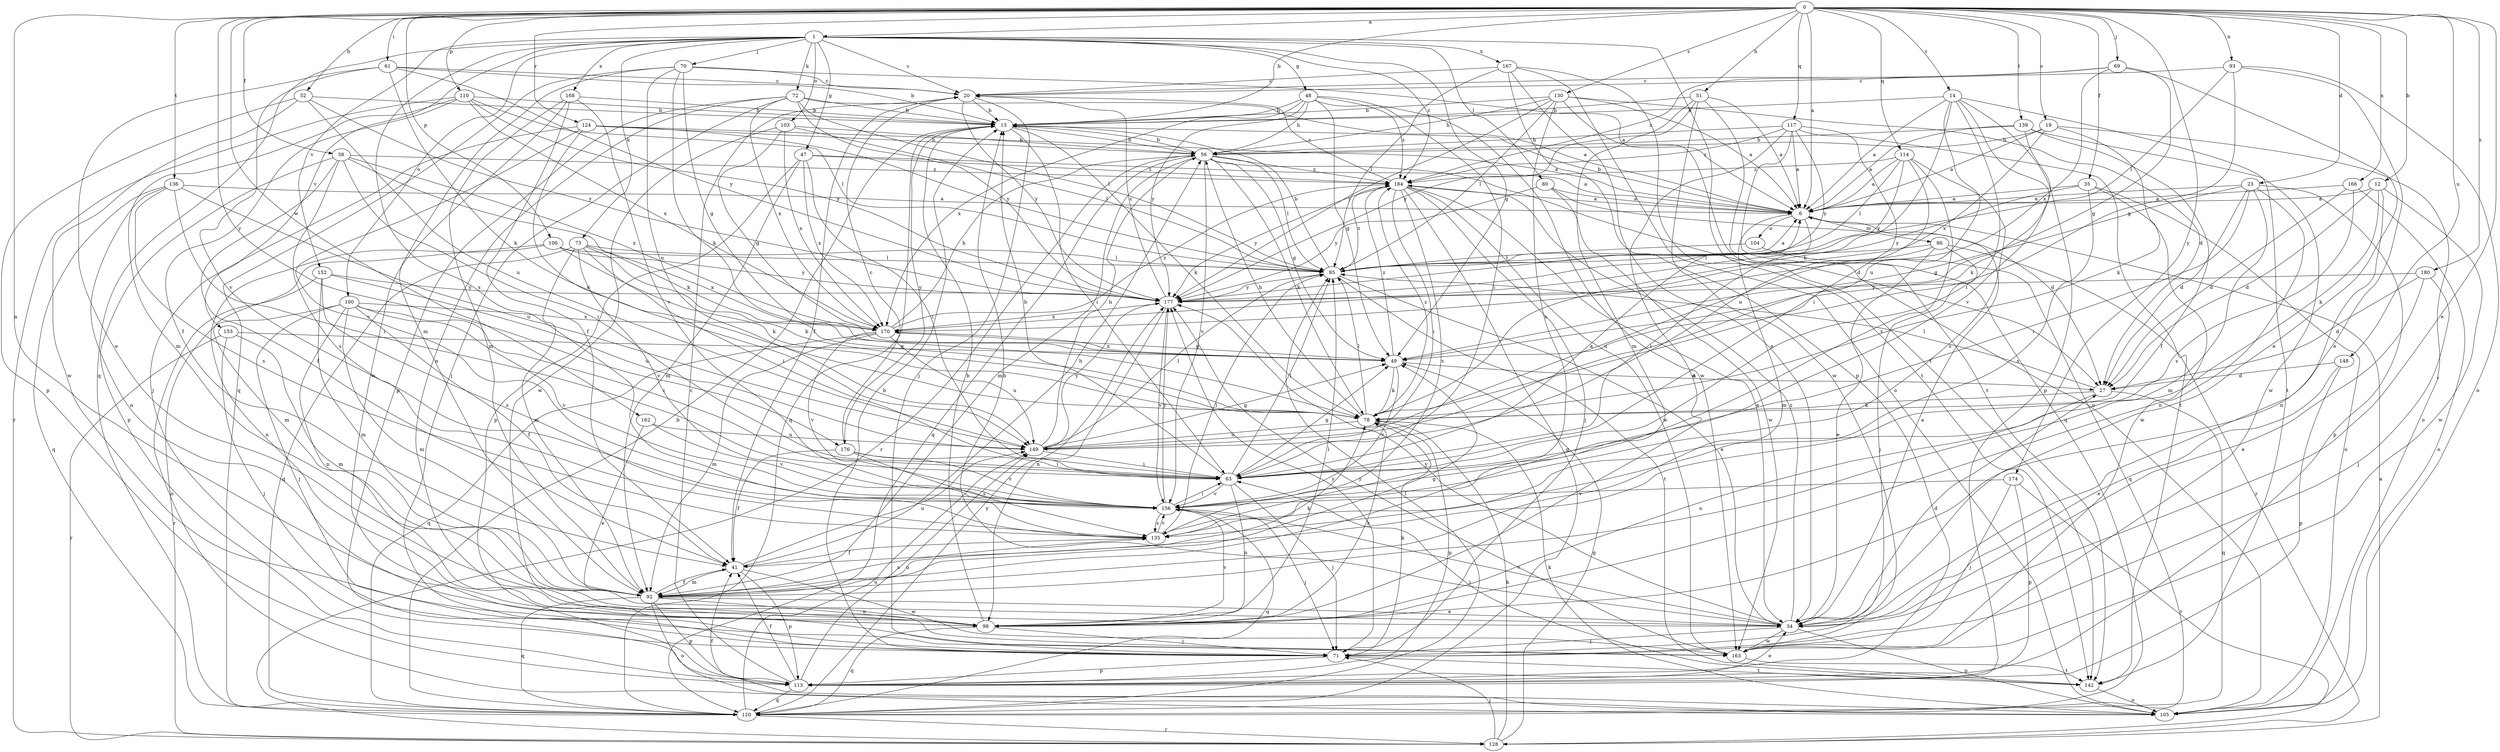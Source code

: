 strict digraph  {
0;
1;
6;
12;
13;
14;
19;
20;
23;
27;
34;
35;
38;
41;
47;
48;
49;
51;
52;
56;
61;
63;
69;
70;
71;
72;
73;
78;
80;
85;
86;
92;
93;
98;
100;
103;
104;
105;
106;
110;
113;
114;
117;
120;
124;
128;
130;
135;
136;
139;
142;
148;
149;
152;
153;
156;
162;
163;
166;
167;
168;
170;
174;
176;
177;
180;
184;
0 -> 1  [label=a];
0 -> 6  [label=a];
0 -> 12  [label=b];
0 -> 13  [label=b];
0 -> 14  [label=c];
0 -> 19  [label=c];
0 -> 23  [label=d];
0 -> 34  [label=e];
0 -> 35  [label=f];
0 -> 38  [label=f];
0 -> 51  [label=h];
0 -> 52  [label=h];
0 -> 61  [label=i];
0 -> 69  [label=j];
0 -> 93  [label=n];
0 -> 98  [label=n];
0 -> 106  [label=p];
0 -> 110  [label=p];
0 -> 114  [label=q];
0 -> 117  [label=q];
0 -> 124  [label=r];
0 -> 130  [label=s];
0 -> 136  [label=t];
0 -> 139  [label=t];
0 -> 148  [label=u];
0 -> 162  [label=w];
0 -> 166  [label=x];
0 -> 174  [label=y];
0 -> 176  [label=y];
0 -> 180  [label=z];
1 -> 20  [label=c];
1 -> 47  [label=g];
1 -> 48  [label=g];
1 -> 49  [label=g];
1 -> 70  [label=j];
1 -> 72  [label=k];
1 -> 73  [label=k];
1 -> 80  [label=l];
1 -> 100  [label=o];
1 -> 103  [label=o];
1 -> 120  [label=q];
1 -> 135  [label=s];
1 -> 142  [label=t];
1 -> 152  [label=v];
1 -> 153  [label=v];
1 -> 167  [label=x];
1 -> 168  [label=x];
1 -> 184  [label=z];
6 -> 13  [label=b];
6 -> 63  [label=i];
6 -> 86  [label=m];
6 -> 92  [label=m];
6 -> 104  [label=o];
12 -> 6  [label=a];
12 -> 27  [label=d];
12 -> 78  [label=k];
12 -> 98  [label=n];
12 -> 163  [label=w];
13 -> 56  [label=h];
13 -> 63  [label=i];
13 -> 78  [label=k];
13 -> 120  [label=q];
13 -> 176  [label=y];
14 -> 6  [label=a];
14 -> 13  [label=b];
14 -> 63  [label=i];
14 -> 78  [label=k];
14 -> 113  [label=p];
14 -> 142  [label=t];
14 -> 149  [label=u];
14 -> 156  [label=v];
19 -> 6  [label=a];
19 -> 56  [label=h];
19 -> 78  [label=k];
19 -> 105  [label=o];
19 -> 170  [label=x];
20 -> 13  [label=b];
20 -> 41  [label=f];
20 -> 71  [label=j];
20 -> 177  [label=y];
23 -> 6  [label=a];
23 -> 27  [label=d];
23 -> 49  [label=g];
23 -> 63  [label=i];
23 -> 92  [label=m];
23 -> 98  [label=n];
23 -> 113  [label=p];
27 -> 78  [label=k];
27 -> 85  [label=l];
27 -> 98  [label=n];
27 -> 120  [label=q];
34 -> 6  [label=a];
34 -> 13  [label=b];
34 -> 27  [label=d];
34 -> 71  [label=j];
34 -> 105  [label=o];
34 -> 156  [label=v];
34 -> 163  [label=w];
34 -> 177  [label=y];
34 -> 184  [label=z];
35 -> 6  [label=a];
35 -> 105  [label=o];
35 -> 135  [label=s];
35 -> 163  [label=w];
35 -> 177  [label=y];
38 -> 41  [label=f];
38 -> 63  [label=i];
38 -> 78  [label=k];
38 -> 113  [label=p];
38 -> 135  [label=s];
38 -> 170  [label=x];
38 -> 184  [label=z];
41 -> 56  [label=h];
41 -> 92  [label=m];
41 -> 113  [label=p];
41 -> 149  [label=u];
41 -> 163  [label=w];
47 -> 6  [label=a];
47 -> 63  [label=i];
47 -> 92  [label=m];
47 -> 113  [label=p];
47 -> 170  [label=x];
47 -> 184  [label=z];
48 -> 13  [label=b];
48 -> 49  [label=g];
48 -> 56  [label=h];
48 -> 63  [label=i];
48 -> 163  [label=w];
48 -> 170  [label=x];
48 -> 177  [label=y];
48 -> 184  [label=z];
49 -> 27  [label=d];
49 -> 78  [label=k];
49 -> 156  [label=v];
49 -> 170  [label=x];
49 -> 184  [label=z];
51 -> 6  [label=a];
51 -> 13  [label=b];
51 -> 92  [label=m];
51 -> 142  [label=t];
51 -> 163  [label=w];
51 -> 177  [label=y];
52 -> 13  [label=b];
52 -> 113  [label=p];
52 -> 149  [label=u];
52 -> 163  [label=w];
52 -> 177  [label=y];
56 -> 13  [label=b];
56 -> 27  [label=d];
56 -> 49  [label=g];
56 -> 78  [label=k];
56 -> 85  [label=l];
56 -> 92  [label=m];
56 -> 120  [label=q];
56 -> 128  [label=r];
56 -> 156  [label=v];
56 -> 184  [label=z];
61 -> 13  [label=b];
61 -> 20  [label=c];
61 -> 34  [label=e];
61 -> 78  [label=k];
61 -> 156  [label=v];
61 -> 177  [label=y];
63 -> 6  [label=a];
63 -> 13  [label=b];
63 -> 49  [label=g];
63 -> 71  [label=j];
63 -> 85  [label=l];
63 -> 98  [label=n];
63 -> 156  [label=v];
69 -> 20  [label=c];
69 -> 34  [label=e];
69 -> 49  [label=g];
69 -> 170  [label=x];
69 -> 184  [label=z];
70 -> 6  [label=a];
70 -> 20  [label=c];
70 -> 49  [label=g];
70 -> 78  [label=k];
70 -> 92  [label=m];
70 -> 120  [label=q];
70 -> 149  [label=u];
71 -> 13  [label=b];
71 -> 78  [label=k];
71 -> 113  [label=p];
71 -> 142  [label=t];
71 -> 177  [label=y];
72 -> 6  [label=a];
72 -> 13  [label=b];
72 -> 71  [label=j];
72 -> 85  [label=l];
72 -> 98  [label=n];
72 -> 113  [label=p];
72 -> 170  [label=x];
72 -> 177  [label=y];
73 -> 63  [label=i];
73 -> 78  [label=k];
73 -> 85  [label=l];
73 -> 92  [label=m];
73 -> 120  [label=q];
73 -> 156  [label=v];
73 -> 170  [label=x];
78 -> 56  [label=h];
78 -> 85  [label=l];
78 -> 113  [label=p];
78 -> 149  [label=u];
78 -> 184  [label=z];
80 -> 6  [label=a];
80 -> 27  [label=d];
80 -> 163  [label=w];
80 -> 177  [label=y];
85 -> 6  [label=a];
85 -> 13  [label=b];
85 -> 34  [label=e];
85 -> 142  [label=t];
85 -> 177  [label=y];
85 -> 184  [label=z];
86 -> 34  [label=e];
86 -> 71  [label=j];
86 -> 85  [label=l];
86 -> 128  [label=r];
86 -> 149  [label=u];
92 -> 34  [label=e];
92 -> 41  [label=f];
92 -> 49  [label=g];
92 -> 78  [label=k];
92 -> 98  [label=n];
92 -> 105  [label=o];
92 -> 113  [label=p];
92 -> 120  [label=q];
92 -> 135  [label=s];
93 -> 20  [label=c];
93 -> 34  [label=e];
93 -> 49  [label=g];
93 -> 85  [label=l];
93 -> 105  [label=o];
98 -> 13  [label=b];
98 -> 71  [label=j];
98 -> 78  [label=k];
98 -> 85  [label=l];
98 -> 120  [label=q];
98 -> 156  [label=v];
100 -> 41  [label=f];
100 -> 63  [label=i];
100 -> 71  [label=j];
100 -> 92  [label=m];
100 -> 98  [label=n];
100 -> 128  [label=r];
100 -> 156  [label=v];
100 -> 170  [label=x];
103 -> 49  [label=g];
103 -> 56  [label=h];
103 -> 85  [label=l];
103 -> 163  [label=w];
103 -> 170  [label=x];
104 -> 85  [label=l];
104 -> 120  [label=q];
105 -> 41  [label=f];
105 -> 78  [label=k];
106 -> 78  [label=k];
106 -> 85  [label=l];
106 -> 92  [label=m];
106 -> 98  [label=n];
106 -> 177  [label=y];
110 -> 13  [label=b];
110 -> 41  [label=f];
110 -> 85  [label=l];
110 -> 92  [label=m];
110 -> 128  [label=r];
110 -> 170  [label=x];
110 -> 177  [label=y];
113 -> 20  [label=c];
113 -> 34  [label=e];
113 -> 41  [label=f];
113 -> 120  [label=q];
113 -> 149  [label=u];
114 -> 6  [label=a];
114 -> 85  [label=l];
114 -> 135  [label=s];
114 -> 149  [label=u];
114 -> 156  [label=v];
114 -> 177  [label=y];
114 -> 184  [label=z];
117 -> 6  [label=a];
117 -> 56  [label=h];
117 -> 63  [label=i];
117 -> 98  [label=n];
117 -> 120  [label=q];
117 -> 142  [label=t];
117 -> 177  [label=y];
117 -> 184  [label=z];
120 -> 13  [label=b];
120 -> 85  [label=l];
120 -> 128  [label=r];
120 -> 149  [label=u];
120 -> 177  [label=y];
124 -> 6  [label=a];
124 -> 56  [label=h];
124 -> 71  [label=j];
124 -> 85  [label=l];
124 -> 149  [label=u];
124 -> 156  [label=v];
128 -> 6  [label=a];
128 -> 49  [label=g];
128 -> 71  [label=j];
128 -> 78  [label=k];
130 -> 6  [label=a];
130 -> 13  [label=b];
130 -> 27  [label=d];
130 -> 56  [label=h];
130 -> 85  [label=l];
130 -> 105  [label=o];
130 -> 135  [label=s];
130 -> 177  [label=y];
135 -> 41  [label=f];
135 -> 85  [label=l];
135 -> 156  [label=v];
136 -> 6  [label=a];
136 -> 63  [label=i];
136 -> 98  [label=n];
136 -> 120  [label=q];
136 -> 135  [label=s];
136 -> 149  [label=u];
139 -> 6  [label=a];
139 -> 41  [label=f];
139 -> 56  [label=h];
139 -> 78  [label=k];
139 -> 163  [label=w];
142 -> 63  [label=i];
142 -> 105  [label=o];
148 -> 27  [label=d];
148 -> 34  [label=e];
148 -> 113  [label=p];
149 -> 49  [label=g];
149 -> 56  [label=h];
149 -> 63  [label=i];
149 -> 85  [label=l];
149 -> 177  [label=y];
152 -> 92  [label=m];
152 -> 105  [label=o];
152 -> 135  [label=s];
152 -> 149  [label=u];
152 -> 177  [label=y];
153 -> 49  [label=g];
153 -> 71  [label=j];
153 -> 92  [label=m];
153 -> 128  [label=r];
156 -> 63  [label=i];
156 -> 71  [label=j];
156 -> 120  [label=q];
156 -> 135  [label=s];
156 -> 177  [label=y];
162 -> 34  [label=e];
162 -> 149  [label=u];
162 -> 156  [label=v];
163 -> 142  [label=t];
163 -> 177  [label=y];
166 -> 6  [label=a];
166 -> 27  [label=d];
166 -> 105  [label=o];
166 -> 135  [label=s];
167 -> 20  [label=c];
167 -> 34  [label=e];
167 -> 85  [label=l];
167 -> 105  [label=o];
167 -> 113  [label=p];
167 -> 142  [label=t];
168 -> 13  [label=b];
168 -> 41  [label=f];
168 -> 92  [label=m];
168 -> 156  [label=v];
168 -> 163  [label=w];
170 -> 49  [label=g];
170 -> 56  [label=h];
170 -> 92  [label=m];
170 -> 120  [label=q];
170 -> 149  [label=u];
170 -> 156  [label=v];
170 -> 184  [label=z];
174 -> 71  [label=j];
174 -> 113  [label=p];
174 -> 128  [label=r];
174 -> 156  [label=v];
176 -> 20  [label=c];
176 -> 41  [label=f];
176 -> 63  [label=i];
176 -> 135  [label=s];
176 -> 156  [label=v];
177 -> 20  [label=c];
177 -> 98  [label=n];
177 -> 156  [label=v];
177 -> 170  [label=x];
180 -> 27  [label=d];
180 -> 34  [label=e];
180 -> 71  [label=j];
180 -> 177  [label=y];
184 -> 6  [label=a];
184 -> 20  [label=c];
184 -> 34  [label=e];
184 -> 63  [label=i];
184 -> 71  [label=j];
184 -> 120  [label=q];
184 -> 135  [label=s];
184 -> 163  [label=w];
184 -> 177  [label=y];
}
